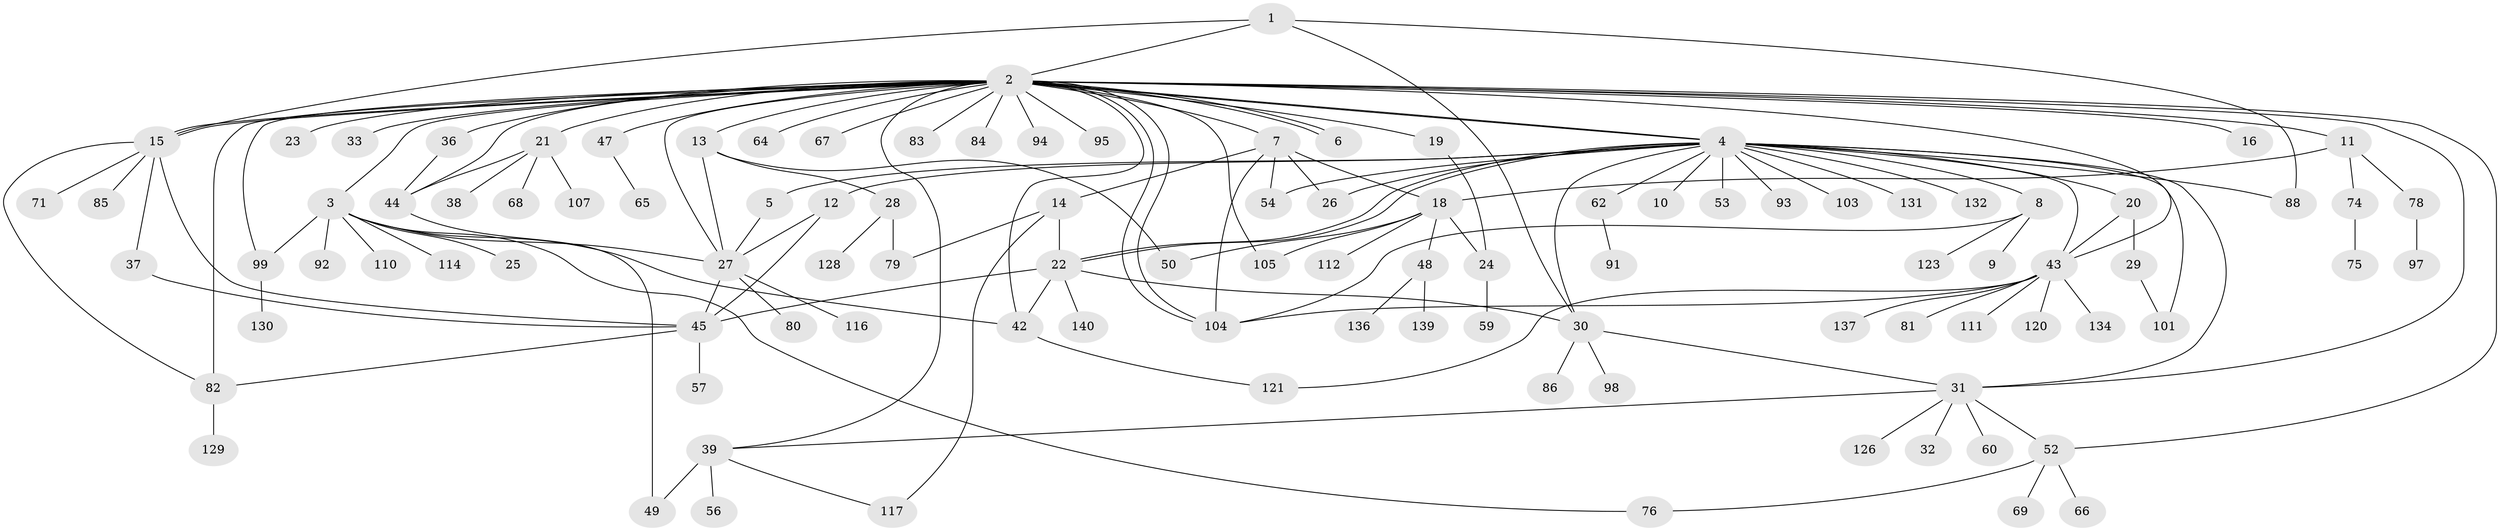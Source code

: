 // Generated by graph-tools (version 1.1) at 2025/23/03/03/25 07:23:54]
// undirected, 105 vertices, 150 edges
graph export_dot {
graph [start="1"]
  node [color=gray90,style=filled];
  1 [super="+34"];
  2 [super="+40"];
  3 [super="+113"];
  4 [super="+108"];
  5 [super="+125"];
  6;
  7 [super="+73"];
  8 [super="+51"];
  9;
  10 [super="+55"];
  11 [super="+17"];
  12;
  13;
  14 [super="+90"];
  15 [super="+63"];
  16 [super="+61"];
  18 [super="+138"];
  19;
  20;
  21 [super="+41"];
  22 [super="+96"];
  23;
  24 [super="+141"];
  25 [super="+133"];
  26;
  27 [super="+35"];
  28 [super="+122"];
  29;
  30 [super="+119"];
  31 [super="+58"];
  32;
  33;
  36;
  37;
  38;
  39 [super="+124"];
  42 [super="+89"];
  43 [super="+72"];
  44 [super="+77"];
  45 [super="+46"];
  47 [super="+102"];
  48;
  49 [super="+70"];
  50 [super="+100"];
  52 [super="+118"];
  53;
  54 [super="+115"];
  56;
  57;
  59;
  60 [super="+127"];
  62;
  64;
  65;
  66;
  67;
  68;
  69;
  71;
  74;
  75;
  76;
  78;
  79;
  80 [super="+106"];
  81;
  82 [super="+87"];
  83;
  84;
  85;
  86;
  88;
  91;
  92;
  93;
  94;
  95;
  97;
  98;
  99 [super="+109"];
  101;
  103;
  104;
  105 [super="+135"];
  107;
  110;
  111;
  112;
  114;
  116;
  117;
  120;
  121;
  123;
  126;
  128;
  129;
  130;
  131;
  132;
  134;
  136;
  137;
  139;
  140;
  1 -- 2;
  1 -- 30;
  1 -- 88;
  1 -- 15;
  2 -- 3;
  2 -- 4;
  2 -- 4;
  2 -- 6;
  2 -- 6;
  2 -- 7;
  2 -- 11;
  2 -- 13;
  2 -- 15;
  2 -- 15;
  2 -- 16;
  2 -- 19;
  2 -- 21;
  2 -- 23;
  2 -- 33;
  2 -- 36;
  2 -- 39;
  2 -- 42;
  2 -- 43;
  2 -- 44 [weight=2];
  2 -- 47;
  2 -- 52;
  2 -- 64;
  2 -- 67;
  2 -- 82;
  2 -- 83;
  2 -- 84;
  2 -- 94;
  2 -- 95;
  2 -- 99;
  2 -- 104;
  2 -- 104;
  2 -- 105 [weight=2];
  2 -- 27;
  2 -- 31;
  3 -- 25;
  3 -- 76;
  3 -- 92;
  3 -- 110;
  3 -- 114;
  3 -- 27;
  3 -- 42;
  3 -- 99;
  4 -- 5;
  4 -- 8 [weight=2];
  4 -- 10;
  4 -- 12;
  4 -- 20;
  4 -- 22;
  4 -- 22;
  4 -- 26;
  4 -- 31;
  4 -- 53;
  4 -- 54;
  4 -- 62;
  4 -- 88;
  4 -- 93;
  4 -- 101;
  4 -- 103;
  4 -- 131;
  4 -- 132;
  4 -- 30;
  4 -- 43;
  5 -- 27;
  7 -- 14;
  7 -- 18;
  7 -- 26;
  7 -- 54;
  7 -- 104;
  8 -- 9;
  8 -- 104;
  8 -- 123;
  11 -- 18;
  11 -- 74;
  11 -- 78;
  12 -- 27;
  12 -- 45;
  13 -- 28;
  13 -- 27;
  13 -- 50;
  14 -- 79;
  14 -- 22;
  14 -- 117;
  15 -- 37;
  15 -- 45;
  15 -- 71;
  15 -- 85;
  15 -- 82;
  18 -- 24;
  18 -- 48;
  18 -- 50;
  18 -- 105;
  18 -- 112;
  19 -- 24;
  20 -- 29;
  20 -- 43;
  21 -- 38;
  21 -- 107;
  21 -- 68;
  21 -- 44;
  22 -- 30;
  22 -- 140;
  22 -- 42;
  22 -- 45;
  24 -- 59;
  27 -- 80;
  27 -- 116;
  27 -- 45;
  28 -- 128;
  28 -- 79;
  29 -- 101;
  30 -- 31;
  30 -- 86;
  30 -- 98;
  31 -- 32;
  31 -- 52;
  31 -- 60;
  31 -- 126;
  31 -- 39;
  36 -- 44;
  37 -- 45;
  39 -- 56;
  39 -- 117;
  39 -- 49;
  42 -- 121;
  43 -- 104;
  43 -- 111;
  43 -- 120;
  43 -- 121;
  43 -- 134;
  43 -- 137;
  43 -- 81;
  44 -- 49;
  45 -- 57;
  45 -- 82;
  47 -- 65;
  48 -- 136;
  48 -- 139;
  52 -- 66;
  52 -- 69;
  52 -- 76;
  62 -- 91;
  74 -- 75;
  78 -- 97;
  82 -- 129;
  99 -- 130;
}
